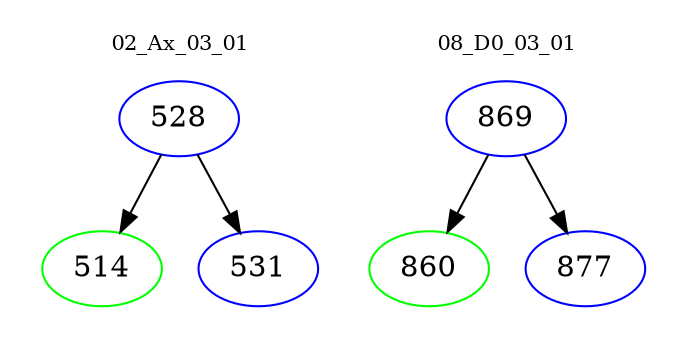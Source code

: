 digraph{
subgraph cluster_0 {
color = white
label = "02_Ax_03_01";
fontsize=10;
T0_528 [label="528", color="blue"]
T0_528 -> T0_514 [color="black"]
T0_514 [label="514", color="green"]
T0_528 -> T0_531 [color="black"]
T0_531 [label="531", color="blue"]
}
subgraph cluster_1 {
color = white
label = "08_D0_03_01";
fontsize=10;
T1_869 [label="869", color="blue"]
T1_869 -> T1_860 [color="black"]
T1_860 [label="860", color="green"]
T1_869 -> T1_877 [color="black"]
T1_877 [label="877", color="blue"]
}
}
